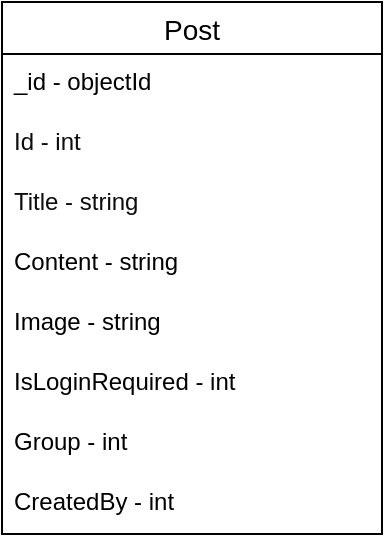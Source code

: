 <mxfile version="16.2.4" type="device"><diagram id="MM1AOOz1Dl3GHympr6qw" name="Page-1"><mxGraphModel dx="2198" dy="1244" grid="1" gridSize="10" guides="1" tooltips="1" connect="1" arrows="1" fold="1" page="1" pageScale="1" pageWidth="827" pageHeight="1169" background="none" math="0" shadow="0"><root><mxCell id="0"/><mxCell id="1" parent="0"/><mxCell id="OxqJhO7fCThftp64Qr1u-13" value="Post" style="swimlane;fontStyle=0;childLayout=stackLayout;horizontal=1;startSize=26;horizontalStack=0;resizeParent=1;resizeParentMax=0;resizeLast=0;collapsible=1;marginBottom=0;align=center;fontSize=14;" parent="1" vertex="1"><mxGeometry x="370" y="220" width="190" height="266" as="geometry"/></mxCell><mxCell id="OxqJhO7fCThftp64Qr1u-14" value="_id - objectId" style="text;strokeColor=none;fillColor=none;spacingLeft=4;spacingRight=4;overflow=hidden;rotatable=0;points=[[0,0.5],[1,0.5]];portConstraint=eastwest;fontSize=12;fontStyle=0" parent="OxqJhO7fCThftp64Qr1u-13" vertex="1"><mxGeometry y="26" width="190" height="30" as="geometry"/></mxCell><mxCell id="Iv4Ve38lZbNikATvcq8b-1" value="Id - int" style="text;strokeColor=none;fillColor=none;spacingLeft=4;spacingRight=4;overflow=hidden;rotatable=0;points=[[0,0.5],[1,0.5]];portConstraint=eastwest;fontSize=12;fontColor=#0D0D0D;" vertex="1" parent="OxqJhO7fCThftp64Qr1u-13"><mxGeometry y="56" width="190" height="30" as="geometry"/></mxCell><mxCell id="OxqJhO7fCThftp64Qr1u-20" value="Title - string" style="text;strokeColor=none;fillColor=none;spacingLeft=4;spacingRight=4;overflow=hidden;rotatable=0;points=[[0,0.5],[1,0.5]];portConstraint=eastwest;fontSize=12;fontColor=#0D0D0D;" parent="OxqJhO7fCThftp64Qr1u-13" vertex="1"><mxGeometry y="86" width="190" height="30" as="geometry"/></mxCell><mxCell id="OxqJhO7fCThftp64Qr1u-21" value="Content - string" style="text;strokeColor=none;fillColor=none;spacingLeft=4;spacingRight=4;overflow=hidden;rotatable=0;points=[[0,0.5],[1,0.5]];portConstraint=eastwest;fontSize=12;" parent="OxqJhO7fCThftp64Qr1u-13" vertex="1"><mxGeometry y="116" width="190" height="30" as="geometry"/></mxCell><mxCell id="OxqJhO7fCThftp64Qr1u-22" value="Image - string" style="text;strokeColor=none;fillColor=none;spacingLeft=4;spacingRight=4;overflow=hidden;rotatable=0;points=[[0,0.5],[1,0.5]];portConstraint=eastwest;fontSize=12;" parent="OxqJhO7fCThftp64Qr1u-13" vertex="1"><mxGeometry y="146" width="190" height="30" as="geometry"/></mxCell><mxCell id="OxqJhO7fCThftp64Qr1u-23" value="IsLoginRequired - int" style="text;strokeColor=none;fillColor=none;spacingLeft=4;spacingRight=4;overflow=hidden;rotatable=0;points=[[0,0.5],[1,0.5]];portConstraint=eastwest;fontSize=12;" parent="OxqJhO7fCThftp64Qr1u-13" vertex="1"><mxGeometry y="176" width="190" height="30" as="geometry"/></mxCell><mxCell id="Iv4Ve38lZbNikATvcq8b-2" value="Group - int" style="text;strokeColor=none;fillColor=none;spacingLeft=4;spacingRight=4;overflow=hidden;rotatable=0;points=[[0,0.5],[1,0.5]];portConstraint=eastwest;fontSize=12;" vertex="1" parent="OxqJhO7fCThftp64Qr1u-13"><mxGeometry y="206" width="190" height="30" as="geometry"/></mxCell><mxCell id="OxqJhO7fCThftp64Qr1u-28" value="CreatedBy - int" style="text;strokeColor=none;fillColor=none;spacingLeft=4;spacingRight=4;overflow=hidden;rotatable=0;points=[[0,0.5],[1,0.5]];portConstraint=eastwest;fontSize=12;" parent="OxqJhO7fCThftp64Qr1u-13" vertex="1"><mxGeometry y="236" width="190" height="30" as="geometry"/></mxCell></root></mxGraphModel></diagram></mxfile>